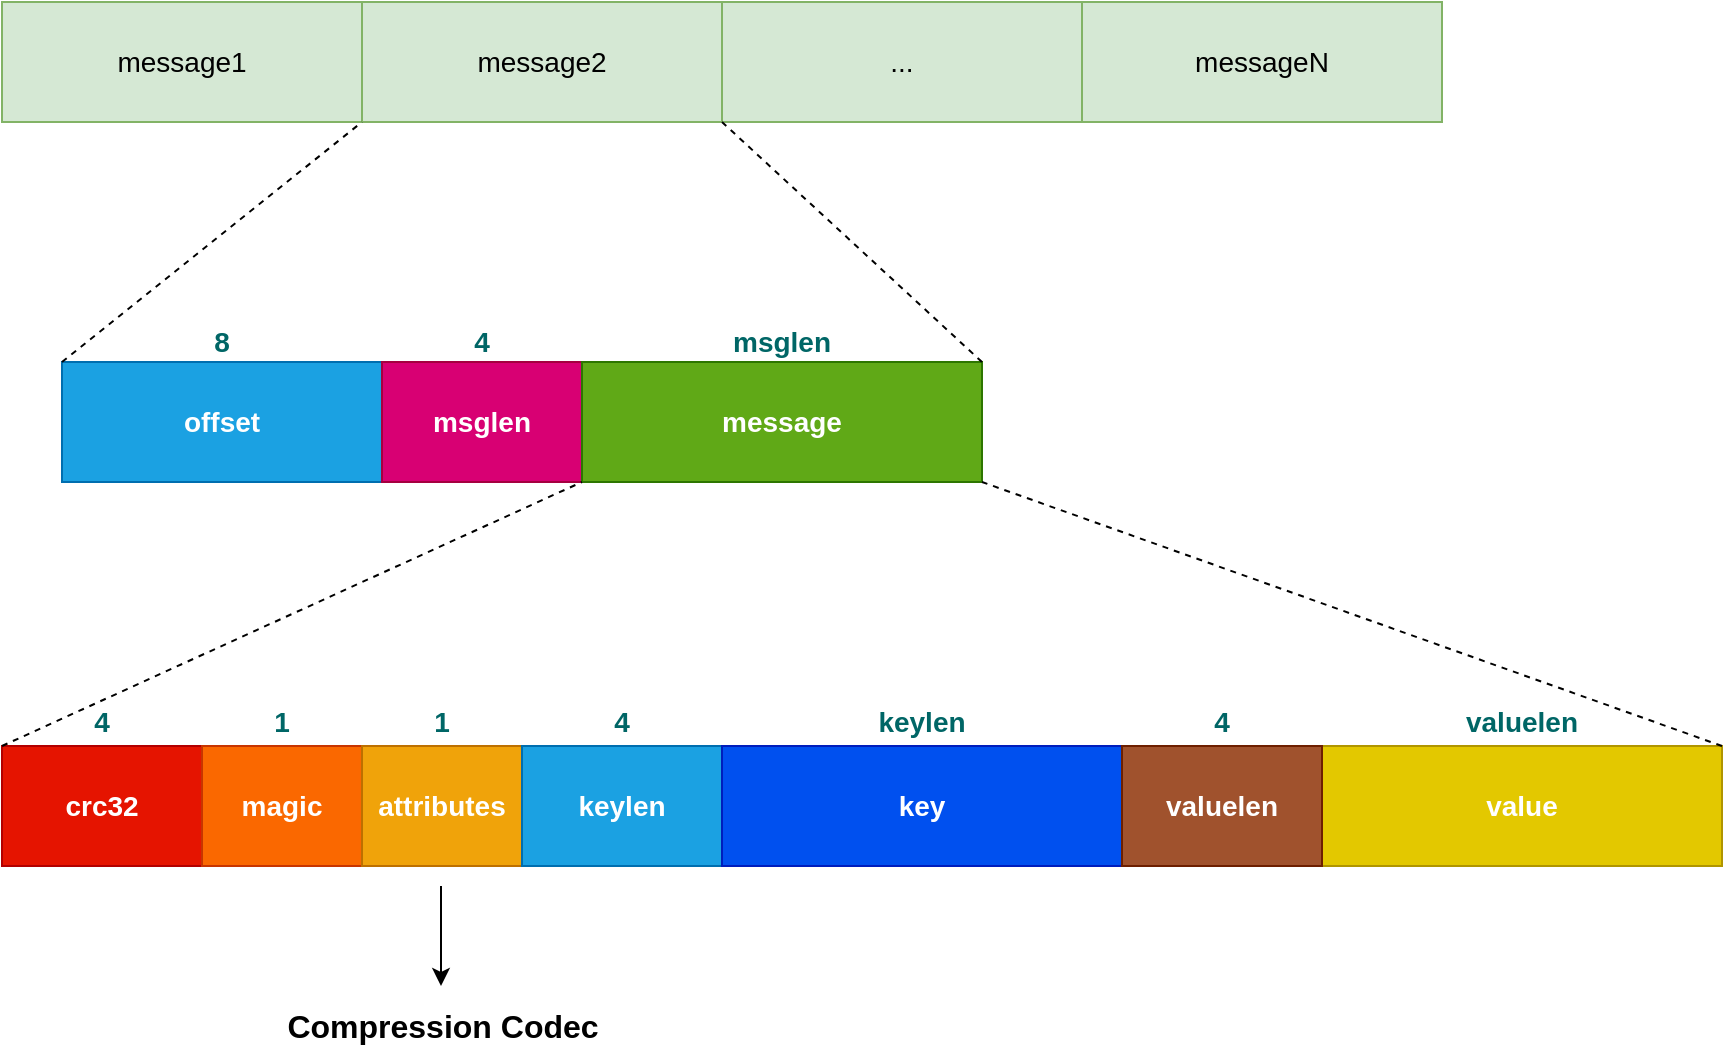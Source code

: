 <mxfile version="13.10.0" type="embed">
    <diagram id="S6UzYfvsvngTUfspGNvx" name="Page-1">
        <mxGraphModel dx="642" dy="564" grid="1" gridSize="10" guides="1" tooltips="1" connect="1" arrows="1" fold="1" page="1" pageScale="1" pageWidth="850" pageHeight="1100" math="0" shadow="0">
            <root>
                <mxCell id="0"/>
                <mxCell id="1" parent="0"/>
                <mxCell id="2" value="offset" style="rounded=0;whiteSpace=wrap;html=1;fontSize=14;fillColor=#1ba1e2;strokeColor=#006EAF;fontStyle=1;fontColor=#ffffff;" vertex="1" parent="1">
                    <mxGeometry x="240" y="440" width="160" height="60" as="geometry"/>
                </mxCell>
                <mxCell id="3" value="msglen" style="rounded=0;whiteSpace=wrap;html=1;fontSize=14;fillColor=#d80073;strokeColor=#A50040;fontColor=#ffffff;fontStyle=1" vertex="1" parent="1">
                    <mxGeometry x="400" y="440" width="100" height="60" as="geometry"/>
                </mxCell>
                <mxCell id="4" value="message" style="rounded=0;whiteSpace=wrap;html=1;fontSize=14;fillColor=#60a917;strokeColor=#2D7600;fontColor=#ffffff;fontStyle=1" vertex="1" parent="1">
                    <mxGeometry x="500" y="440" width="200" height="60" as="geometry"/>
                </mxCell>
                <mxCell id="5" value="8" style="text;html=1;strokeColor=none;fillColor=none;align=center;verticalAlign=middle;whiteSpace=wrap;rounded=0;fontSize=14;fontStyle=1;fontColor=#006666;" vertex="1" parent="1">
                    <mxGeometry x="300" y="420" width="40" height="20" as="geometry"/>
                </mxCell>
                <mxCell id="6" value="4" style="text;html=1;strokeColor=none;fillColor=none;align=center;verticalAlign=middle;whiteSpace=wrap;rounded=0;fontSize=14;fontStyle=1;fontColor=#006666;" vertex="1" parent="1">
                    <mxGeometry x="430" y="420" width="40" height="20" as="geometry"/>
                </mxCell>
                <mxCell id="7" value="msglen" style="text;html=1;strokeColor=none;fillColor=none;align=center;verticalAlign=middle;whiteSpace=wrap;rounded=0;fontSize=14;fontStyle=1;fontColor=#006666;" vertex="1" parent="1">
                    <mxGeometry x="580" y="420" width="40" height="20" as="geometry"/>
                </mxCell>
                <mxCell id="10" value="message1" style="rounded=0;whiteSpace=wrap;html=1;fillColor=#d5e8d4;strokeColor=#82b366;fontSize=14;" vertex="1" parent="1">
                    <mxGeometry x="210" y="260" width="180" height="60" as="geometry"/>
                </mxCell>
                <mxCell id="11" value="message2" style="rounded=0;whiteSpace=wrap;html=1;fillColor=#d5e8d4;strokeColor=#82b366;fontSize=14;" vertex="1" parent="1">
                    <mxGeometry x="390" y="260" width="180" height="60" as="geometry"/>
                </mxCell>
                <mxCell id="12" value="..." style="rounded=0;whiteSpace=wrap;html=1;fillColor=#d5e8d4;strokeColor=#82b366;fontSize=14;" vertex="1" parent="1">
                    <mxGeometry x="570" y="260" width="180" height="60" as="geometry"/>
                </mxCell>
                <mxCell id="13" value="messageN" style="rounded=0;whiteSpace=wrap;html=1;fillColor=#d5e8d4;strokeColor=#82b366;fontSize=14;" vertex="1" parent="1">
                    <mxGeometry x="750" y="260" width="180" height="60" as="geometry"/>
                </mxCell>
                <mxCell id="14" value="" style="endArrow=none;dashed=1;html=1;exitX=0;exitY=0;exitDx=0;exitDy=0;entryX=1;entryY=1;entryDx=0;entryDy=0;" edge="1" parent="1" source="2" target="10">
                    <mxGeometry width="50" height="50" relative="1" as="geometry">
                        <mxPoint x="390" y="400" as="sourcePoint"/>
                        <mxPoint x="440" y="350" as="targetPoint"/>
                    </mxGeometry>
                </mxCell>
                <mxCell id="15" value="" style="endArrow=none;dashed=1;html=1;exitX=1;exitY=0;exitDx=0;exitDy=0;entryX=1;entryY=1;entryDx=0;entryDy=0;" edge="1" parent="1" source="4" target="11">
                    <mxGeometry width="50" height="50" relative="1" as="geometry">
                        <mxPoint x="140" y="460" as="sourcePoint"/>
                        <mxPoint x="400" y="330" as="targetPoint"/>
                    </mxGeometry>
                </mxCell>
                <mxCell id="16" value="crc32" style="rounded=0;whiteSpace=wrap;html=1;fontSize=14;fillColor=#e51400;strokeColor=#B20000;fontColor=#ffffff;fontStyle=1" vertex="1" parent="1">
                    <mxGeometry x="210" y="632" width="100" height="60" as="geometry"/>
                </mxCell>
                <mxCell id="17" value="magic" style="rounded=0;whiteSpace=wrap;html=1;fontSize=14;fillColor=#fa6800;strokeColor=#C73500;fontColor=#ffffff;fontStyle=1" vertex="1" parent="1">
                    <mxGeometry x="310" y="632" width="80" height="60" as="geometry"/>
                </mxCell>
                <mxCell id="18" value="attributes" style="rounded=0;whiteSpace=wrap;html=1;fontSize=14;fillColor=#f0a30a;strokeColor=#BD7000;fontColor=#ffffff;fontStyle=1" vertex="1" parent="1">
                    <mxGeometry x="390" y="632" width="80" height="60" as="geometry"/>
                </mxCell>
                <mxCell id="19" value="4" style="text;html=1;strokeColor=none;fillColor=none;align=center;verticalAlign=middle;whiteSpace=wrap;rounded=0;fontSize=14;fontStyle=1;fontColor=#006666;" vertex="1" parent="1">
                    <mxGeometry x="240" y="610" width="40" height="20" as="geometry"/>
                </mxCell>
                <mxCell id="20" value="1" style="text;html=1;strokeColor=none;fillColor=none;align=center;verticalAlign=middle;whiteSpace=wrap;rounded=0;fontSize=14;fontStyle=1;fontColor=#006666;" vertex="1" parent="1">
                    <mxGeometry x="330" y="610" width="40" height="20" as="geometry"/>
                </mxCell>
                <mxCell id="21" value="1" style="text;html=1;strokeColor=none;fillColor=none;align=center;verticalAlign=middle;whiteSpace=wrap;rounded=0;fontSize=14;fontStyle=1;fontColor=#006666;" vertex="1" parent="1">
                    <mxGeometry x="410" y="610" width="40" height="20" as="geometry"/>
                </mxCell>
                <mxCell id="22" value="keylen" style="rounded=0;whiteSpace=wrap;html=1;fontSize=14;fillColor=#1ba1e2;strokeColor=#006EAF;fontColor=#ffffff;fontStyle=1" vertex="1" parent="1">
                    <mxGeometry x="470" y="632" width="100" height="60" as="geometry"/>
                </mxCell>
                <mxCell id="23" value="4" style="text;html=1;strokeColor=none;fillColor=none;align=center;verticalAlign=middle;whiteSpace=wrap;rounded=0;fontSize=14;fontStyle=1;fontColor=#006666;" vertex="1" parent="1">
                    <mxGeometry x="500" y="610" width="40" height="20" as="geometry"/>
                </mxCell>
                <mxCell id="24" value="value" style="rounded=0;whiteSpace=wrap;html=1;fontSize=14;fillColor=#e3c800;strokeColor=#B09500;fontColor=#ffffff;fontStyle=1" vertex="1" parent="1">
                    <mxGeometry x="870" y="632" width="200" height="60" as="geometry"/>
                </mxCell>
                <mxCell id="25" value="valuelen" style="text;html=1;strokeColor=none;fillColor=none;align=center;verticalAlign=middle;whiteSpace=wrap;rounded=0;fontSize=14;fontStyle=1;fontColor=#006666;" vertex="1" parent="1">
                    <mxGeometry x="930" y="610" width="80" height="20" as="geometry"/>
                </mxCell>
                <mxCell id="26" value="key" style="rounded=0;whiteSpace=wrap;html=1;fontSize=14;fillColor=#0050ef;strokeColor=#001DBC;fontColor=#ffffff;fontStyle=1" vertex="1" parent="1">
                    <mxGeometry x="570" y="632" width="200" height="60" as="geometry"/>
                </mxCell>
                <mxCell id="27" value="keylen" style="text;html=1;strokeColor=none;fillColor=none;align=center;verticalAlign=middle;whiteSpace=wrap;rounded=0;fontSize=14;fontStyle=1;fontColor=#006666;" vertex="1" parent="1">
                    <mxGeometry x="650" y="610" width="40" height="20" as="geometry"/>
                </mxCell>
                <mxCell id="28" value="valuelen" style="rounded=0;whiteSpace=wrap;html=1;fontSize=14;fillColor=#a0522d;strokeColor=#6D1F00;fontColor=#ffffff;fontStyle=1" vertex="1" parent="1">
                    <mxGeometry x="770" y="632" width="100" height="60" as="geometry"/>
                </mxCell>
                <mxCell id="29" value="4" style="text;html=1;strokeColor=none;fillColor=none;align=center;verticalAlign=middle;whiteSpace=wrap;rounded=0;fontSize=14;fontStyle=1;fontColor=#006666;" vertex="1" parent="1">
                    <mxGeometry x="800" y="610" width="40" height="20" as="geometry"/>
                </mxCell>
                <mxCell id="30" value="" style="endArrow=classic;html=1;" edge="1" parent="1">
                    <mxGeometry width="50" height="50" relative="1" as="geometry">
                        <mxPoint x="429.5" y="702" as="sourcePoint"/>
                        <mxPoint x="429.5" y="752" as="targetPoint"/>
                    </mxGeometry>
                </mxCell>
                <mxCell id="31" value="Compression Codec" style="text;html=1;strokeColor=none;fillColor=none;align=center;verticalAlign=middle;whiteSpace=wrap;rounded=0;fontSize=16;fontStyle=1;fontFamily=Helvetica;" vertex="1" parent="1">
                    <mxGeometry x="342.5" y="762" width="175" height="20" as="geometry"/>
                </mxCell>
                <mxCell id="32" value="" style="endArrow=none;dashed=1;html=1;entryX=0;entryY=1;entryDx=0;entryDy=0;exitX=0;exitY=0;exitDx=0;exitDy=0;" edge="1" parent="1" source="16" target="4">
                    <mxGeometry width="50" height="50" relative="1" as="geometry">
                        <mxPoint x="490" y="660" as="sourcePoint"/>
                        <mxPoint x="540" y="610" as="targetPoint"/>
                    </mxGeometry>
                </mxCell>
                <mxCell id="33" value="" style="endArrow=none;dashed=1;html=1;entryX=1;entryY=1;entryDx=0;entryDy=0;exitX=1;exitY=0;exitDx=0;exitDy=0;" edge="1" parent="1" source="24" target="4">
                    <mxGeometry width="50" height="50" relative="1" as="geometry">
                        <mxPoint x="830" y="570" as="sourcePoint"/>
                        <mxPoint x="510" y="510" as="targetPoint"/>
                    </mxGeometry>
                </mxCell>
            </root>
        </mxGraphModel>
    </diagram>
</mxfile>